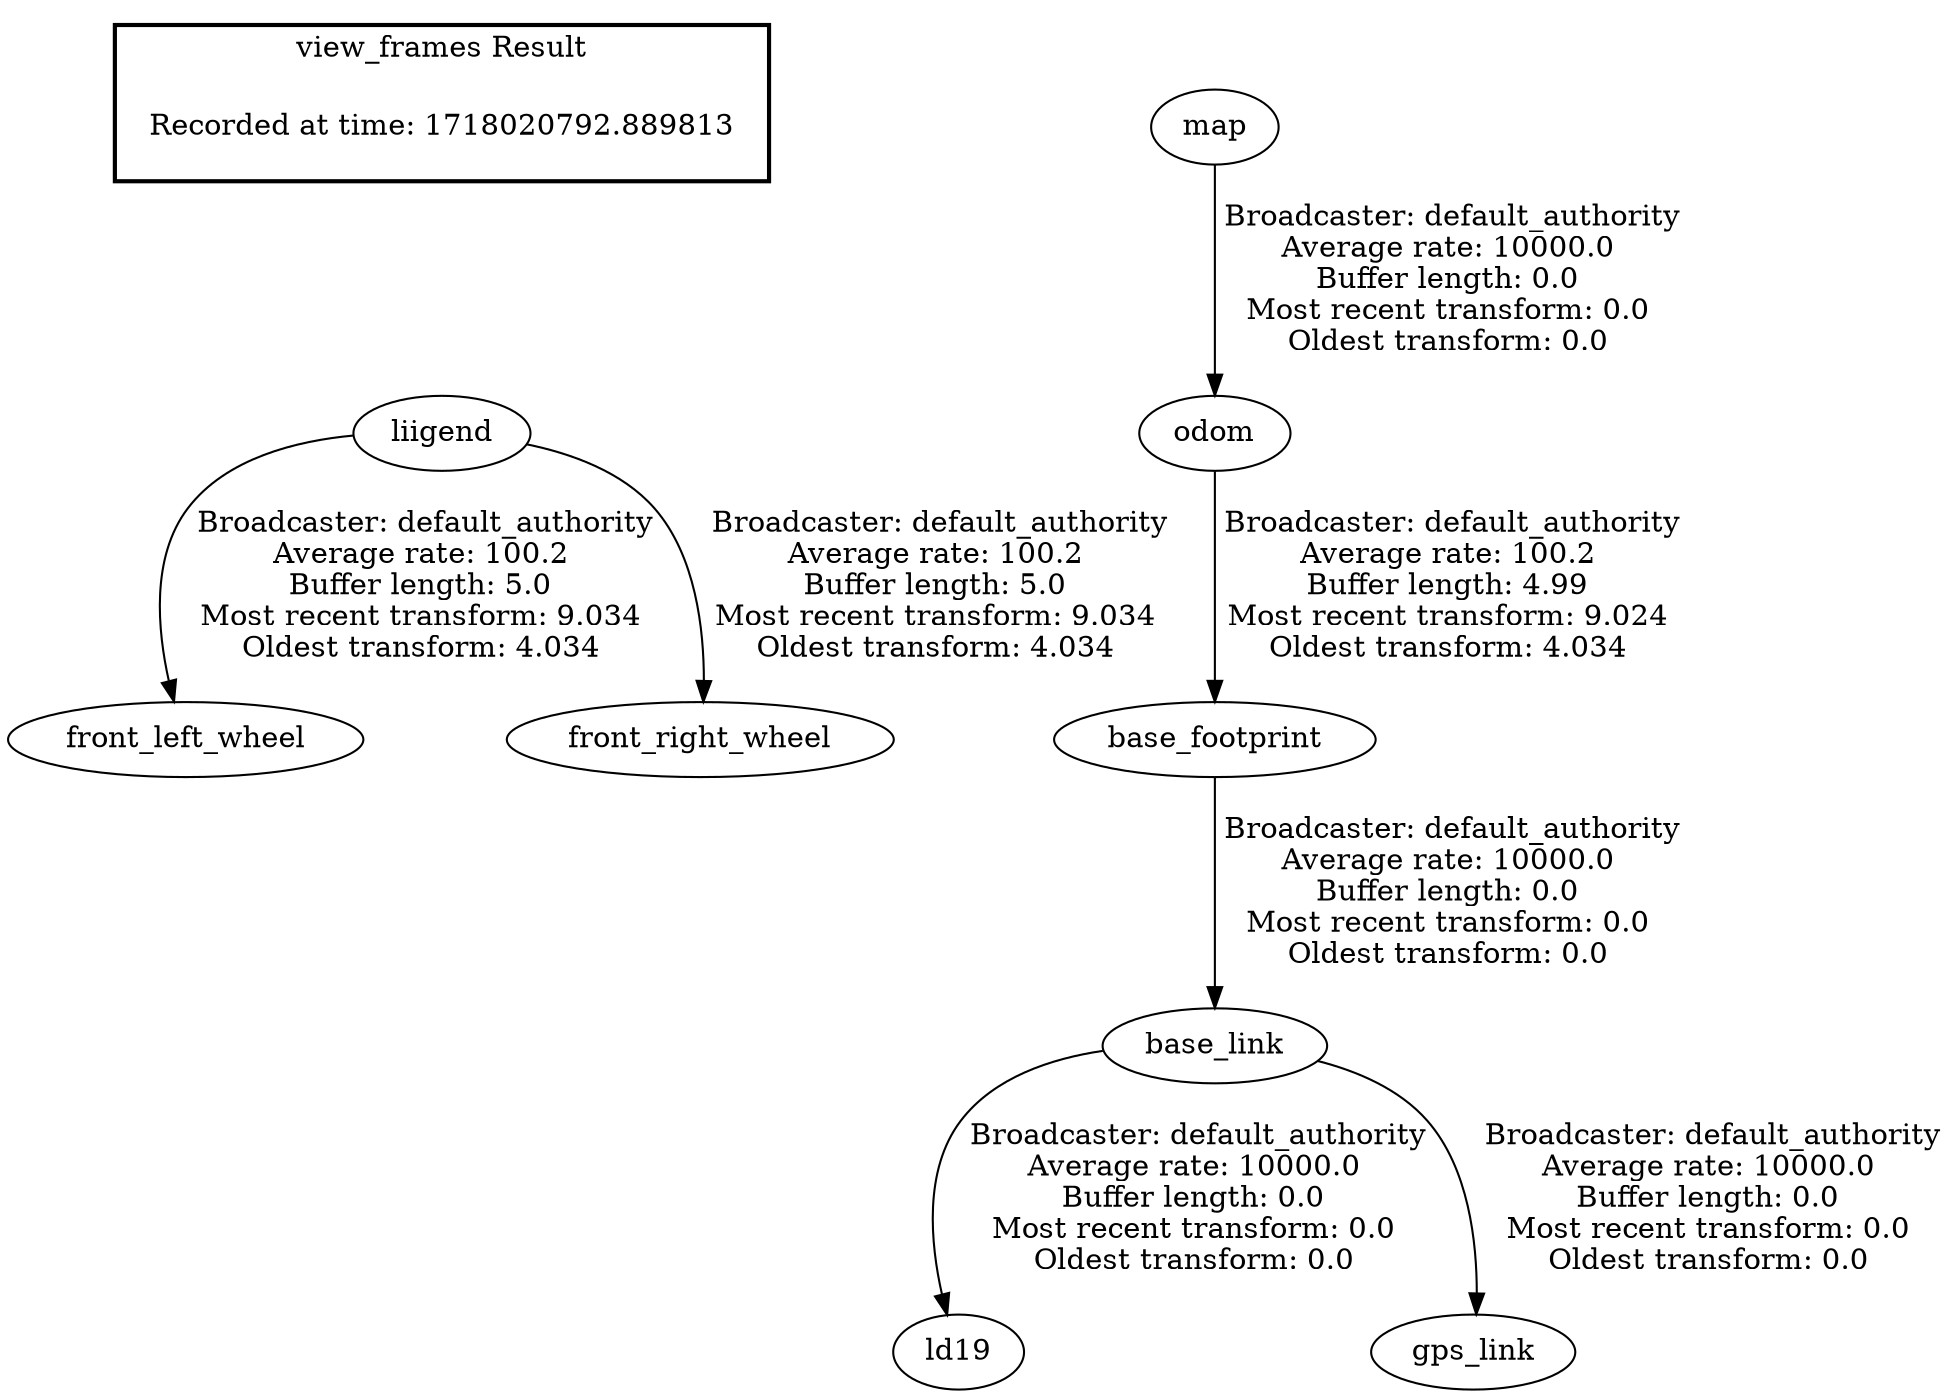 digraph G {
"liigend" -> "front_left_wheel"[label=" Broadcaster: default_authority\nAverage rate: 100.2\nBuffer length: 5.0\nMost recent transform: 9.034\nOldest transform: 4.034\n"];
"odom" -> "base_footprint"[label=" Broadcaster: default_authority\nAverage rate: 100.2\nBuffer length: 4.99\nMost recent transform: 9.024\nOldest transform: 4.034\n"];
"map" -> "odom"[label=" Broadcaster: default_authority\nAverage rate: 10000.0\nBuffer length: 0.0\nMost recent transform: 0.0\nOldest transform: 0.0\n"];
"liigend" -> "front_right_wheel"[label=" Broadcaster: default_authority\nAverage rate: 100.2\nBuffer length: 5.0\nMost recent transform: 9.034\nOldest transform: 4.034\n"];
"base_footprint" -> "base_link"[label=" Broadcaster: default_authority\nAverage rate: 10000.0\nBuffer length: 0.0\nMost recent transform: 0.0\nOldest transform: 0.0\n"];
"base_link" -> "ld19"[label=" Broadcaster: default_authority\nAverage rate: 10000.0\nBuffer length: 0.0\nMost recent transform: 0.0\nOldest transform: 0.0\n"];
"base_link" -> "gps_link"[label=" Broadcaster: default_authority\nAverage rate: 10000.0\nBuffer length: 0.0\nMost recent transform: 0.0\nOldest transform: 0.0\n"];
edge [style=invis];
 subgraph cluster_legend { style=bold; color=black; label ="view_frames Result";
"Recorded at time: 1718020792.889813"[ shape=plaintext ] ;
}->"liigend";
}